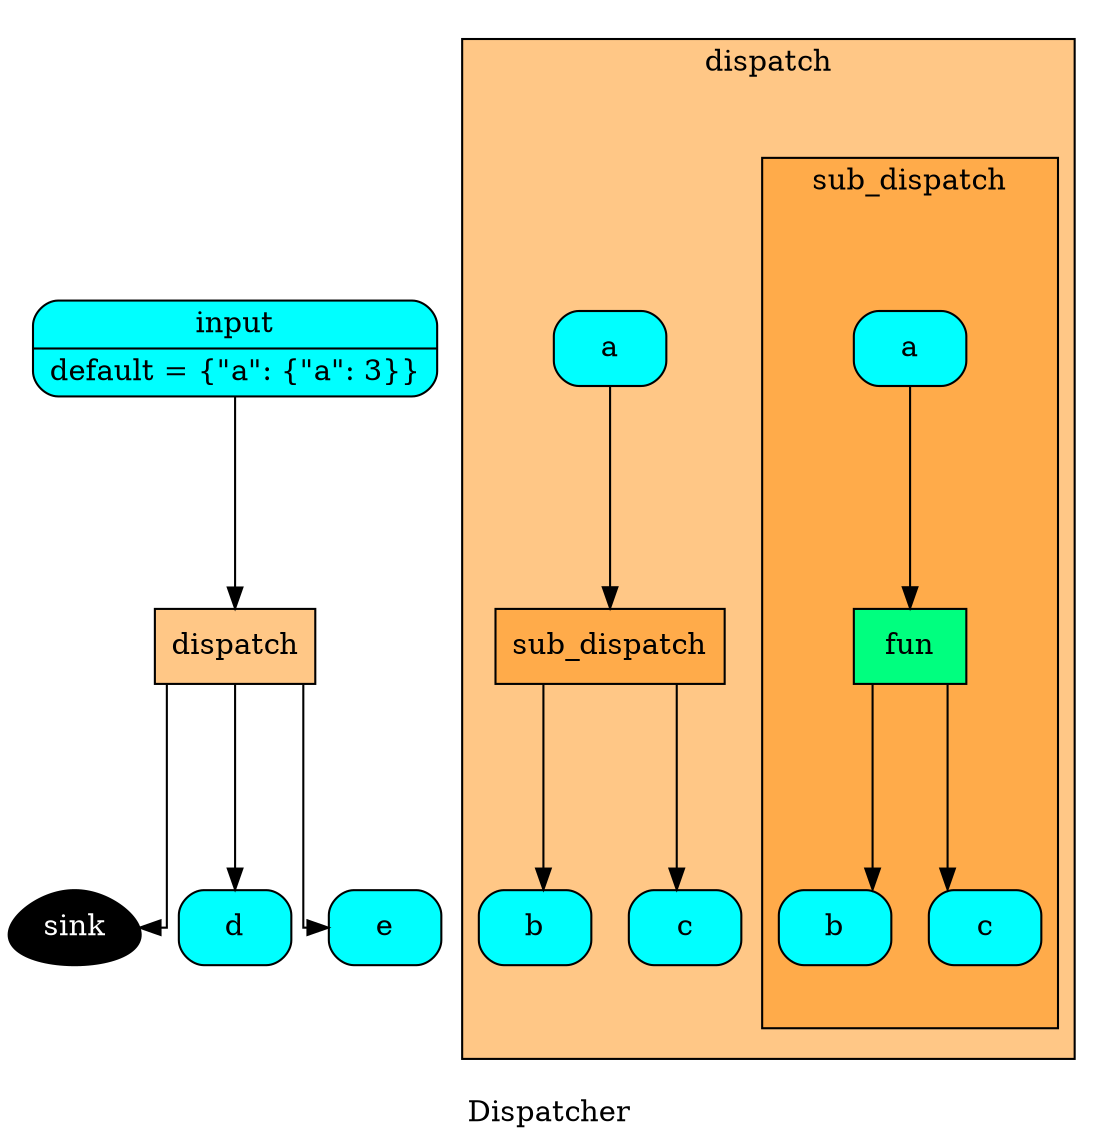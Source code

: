 digraph Dispatcher {
	graph [ratio=1]
	node [style=filled]
	splines = ortho
	label = "Dispatcher"
		Dispatcher_78779640 [label=sink fillcolor=black fontcolor=white shape=egg]
		Dispatcher_5471397706553619705 [label="{ d  }" fillcolor=cyan shape=Mrecord]
		subgraph "cluster_Dispatcher_-1071245417258704875" {
		style=filled
		fillcolor="#FF8F0F80"
		label="dispatch"
		comment="dispatch"
			subgraph "cluster_cluster_Dispatcher_-1071245417258704875_1684454154490831905" {
			style=filled
			fillcolor="#FF8F0F80"
			label="sub_dispatch"
			comment="sub_dispatch"
				"cluster_cluster_Dispatcher_-1071245417258704875_1684454154490831905_6978204315916669291" [label="{ a  }" fillcolor=cyan shape=Mrecord]
				"cluster_cluster_Dispatcher_-1071245417258704875_1684454154490831905_5731122394292607163" [label="{ b  }" fillcolor=cyan shape=Mrecord]
				"cluster_cluster_Dispatcher_-1071245417258704875_1684454154490831905_8883531044904644734" [label="{ fun  }" fillcolor=springgreen shape=record]
				"cluster_cluster_Dispatcher_-1071245417258704875_1684454154490831905_-9068828303841174803" [label="{ c  }" fillcolor=cyan shape=Mrecord]
					"cluster_cluster_Dispatcher_-1071245417258704875_1684454154490831905_6978204315916669291" -> "cluster_cluster_Dispatcher_-1071245417258704875_1684454154490831905_8883531044904644734"
					"cluster_cluster_Dispatcher_-1071245417258704875_1684454154490831905_8883531044904644734" -> "cluster_cluster_Dispatcher_-1071245417258704875_1684454154490831905_5731122394292607163"
					"cluster_cluster_Dispatcher_-1071245417258704875_1684454154490831905_8883531044904644734" -> "cluster_cluster_Dispatcher_-1071245417258704875_1684454154490831905_-9068828303841174803"
			}
			"cluster_Dispatcher_-1071245417258704875_1684454154490831905" [label="{ sub_dispatch  }" fillcolor="#FF8F0F80" shape=record]
			"cluster_Dispatcher_-1071245417258704875_6978204315916669291" [label="{ a  }" fillcolor=cyan shape=Mrecord]
			"cluster_Dispatcher_-1071245417258704875_5731122394292607163" [label="{ b  }" fillcolor=cyan shape=Mrecord]
			"cluster_Dispatcher_-1071245417258704875_-9068828303841174803" [label="{ c  }" fillcolor=cyan shape=Mrecord]
				"cluster_Dispatcher_-1071245417258704875_1684454154490831905" -> "cluster_Dispatcher_-1071245417258704875_5731122394292607163"
				"cluster_Dispatcher_-1071245417258704875_1684454154490831905" -> "cluster_Dispatcher_-1071245417258704875_-9068828303841174803"
				"cluster_Dispatcher_-1071245417258704875_6978204315916669291" -> "cluster_Dispatcher_-1071245417258704875_1684454154490831905"
		}
		"Dispatcher_-1071245417258704875" [label="{ dispatch  }" fillcolor="#FF8F0F80" shape=record]
		Dispatcher_4895577248039826542 [label="{ input | default = \{&quot;a&quot;: \{&quot;a&quot;: 3\}\} }" fillcolor=cyan shape=Mrecord]
		Dispatcher_336007812384011630 [label="{ e  }" fillcolor=cyan shape=Mrecord]
			"Dispatcher_-1071245417258704875" -> Dispatcher_78779640
			"Dispatcher_-1071245417258704875" -> Dispatcher_5471397706553619705
			"Dispatcher_-1071245417258704875" -> Dispatcher_336007812384011630
			Dispatcher_4895577248039826542 -> "Dispatcher_-1071245417258704875"
}